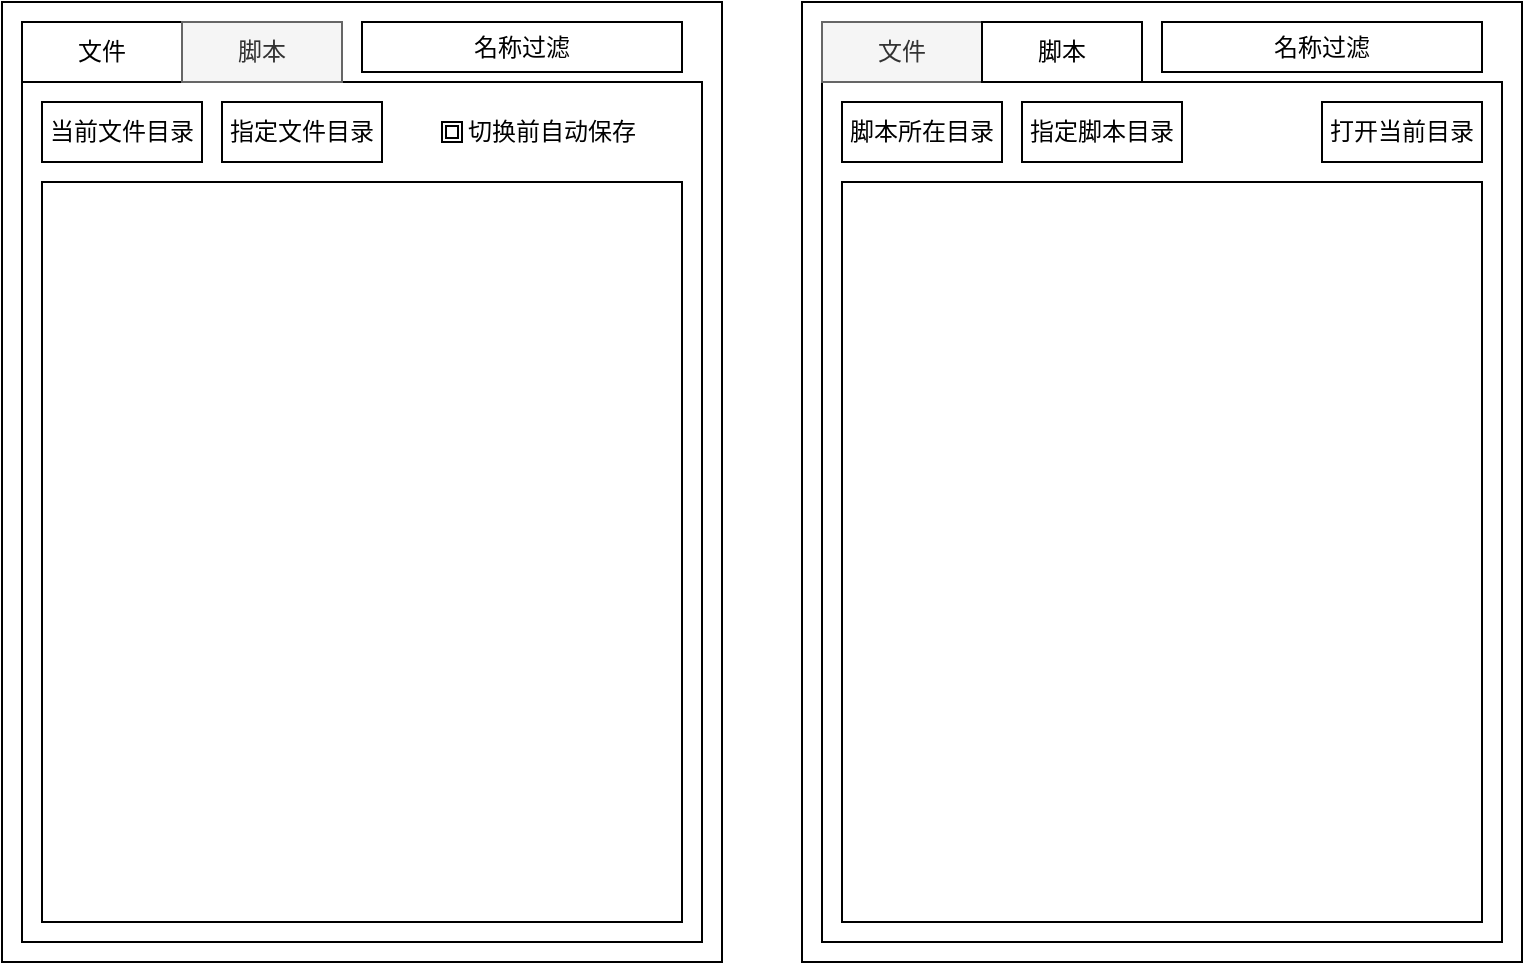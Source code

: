 <mxfile version="14.1.8" type="device"><diagram id="wsjr3S5Dk9jzf7_BdUV6" name="第 1 页"><mxGraphModel dx="1086" dy="806" grid="1" gridSize="10" guides="1" tooltips="1" connect="1" arrows="1" fold="1" page="1" pageScale="1" pageWidth="827" pageHeight="1169" math="0" shadow="0"><root><mxCell id="0"/><mxCell id="1" parent="0"/><mxCell id="DgYEjH4WtK6PgFWBozzG-1" value="" style="rounded=0;whiteSpace=wrap;html=1;" parent="1" vertex="1"><mxGeometry x="40" y="40" width="360" height="480" as="geometry"/></mxCell><mxCell id="DgYEjH4WtK6PgFWBozzG-2" value="" style="rounded=0;whiteSpace=wrap;html=1;" parent="1" vertex="1"><mxGeometry x="50" y="80" width="340" height="430" as="geometry"/></mxCell><mxCell id="DgYEjH4WtK6PgFWBozzG-3" value="文件" style="rounded=0;whiteSpace=wrap;html=1;" parent="1" vertex="1"><mxGeometry x="50" y="50" width="80" height="30" as="geometry"/></mxCell><mxCell id="DgYEjH4WtK6PgFWBozzG-4" value="脚本" style="rounded=0;whiteSpace=wrap;html=1;fillColor=#f5f5f5;strokeColor=#666666;fontColor=#333333;" parent="1" vertex="1"><mxGeometry x="130" y="50" width="80" height="30" as="geometry"/></mxCell><mxCell id="DgYEjH4WtK6PgFWBozzG-5" value="当前文件目录" style="rounded=0;whiteSpace=wrap;html=1;" parent="1" vertex="1"><mxGeometry x="60" y="90" width="80" height="30" as="geometry"/></mxCell><mxCell id="DgYEjH4WtK6PgFWBozzG-6" value="" style="rounded=0;whiteSpace=wrap;html=1;" parent="1" vertex="1"><mxGeometry x="60" y="130" width="320" height="370" as="geometry"/></mxCell><mxCell id="DgYEjH4WtK6PgFWBozzG-7" value="指定文件目录" style="rounded=0;whiteSpace=wrap;html=1;" parent="1" vertex="1"><mxGeometry x="150" y="90" width="80" height="30" as="geometry"/></mxCell><mxCell id="DgYEjH4WtK6PgFWBozzG-8" value="" style="shape=ext;double=1;rounded=0;whiteSpace=wrap;html=1;shadow=0;glass=0;labelBackgroundColor=none;align=left;sketch=0;" parent="1" vertex="1"><mxGeometry x="260" y="100" width="10" height="10" as="geometry"/></mxCell><mxCell id="DgYEjH4WtK6PgFWBozzG-9" value="切换前自动保存" style="text;html=1;strokeColor=none;fillColor=none;align=center;verticalAlign=middle;whiteSpace=wrap;rounded=0;shadow=0;glass=0;labelBackgroundColor=none;sketch=0;" parent="1" vertex="1"><mxGeometry x="270" y="95" width="90" height="20" as="geometry"/></mxCell><mxCell id="DgYEjH4WtK6PgFWBozzG-10" value="" style="rounded=0;whiteSpace=wrap;html=1;" parent="1" vertex="1"><mxGeometry x="440" y="40" width="360" height="480" as="geometry"/></mxCell><mxCell id="DgYEjH4WtK6PgFWBozzG-11" value="" style="rounded=0;whiteSpace=wrap;html=1;" parent="1" vertex="1"><mxGeometry x="450" y="80" width="340" height="430" as="geometry"/></mxCell><mxCell id="DgYEjH4WtK6PgFWBozzG-12" value="文件" style="rounded=0;whiteSpace=wrap;html=1;fillColor=#f5f5f5;strokeColor=#666666;fontColor=#333333;" parent="1" vertex="1"><mxGeometry x="450" y="50" width="80" height="30" as="geometry"/></mxCell><mxCell id="DgYEjH4WtK6PgFWBozzG-13" value="脚本" style="rounded=0;whiteSpace=wrap;html=1;" parent="1" vertex="1"><mxGeometry x="530" y="50" width="80" height="30" as="geometry"/></mxCell><mxCell id="DgYEjH4WtK6PgFWBozzG-14" value="脚本所在目录" style="rounded=0;whiteSpace=wrap;html=1;" parent="1" vertex="1"><mxGeometry x="460" y="90" width="80" height="30" as="geometry"/></mxCell><mxCell id="DgYEjH4WtK6PgFWBozzG-15" value="" style="rounded=0;whiteSpace=wrap;html=1;" parent="1" vertex="1"><mxGeometry x="460" y="130" width="320" height="370" as="geometry"/></mxCell><mxCell id="DgYEjH4WtK6PgFWBozzG-16" value="指定脚本目录" style="rounded=0;whiteSpace=wrap;html=1;" parent="1" vertex="1"><mxGeometry x="550" y="90" width="80" height="30" as="geometry"/></mxCell><mxCell id="DgYEjH4WtK6PgFWBozzG-19" value="打开当前目录" style="rounded=0;whiteSpace=wrap;html=1;" parent="1" vertex="1"><mxGeometry x="700" y="90" width="80" height="30" as="geometry"/></mxCell><mxCell id="Akm-QQ6waM4VXlmBfld1-1" value="名称过滤" style="rounded=0;whiteSpace=wrap;html=1;" vertex="1" parent="1"><mxGeometry x="620" y="50" width="160" height="25" as="geometry"/></mxCell><mxCell id="Akm-QQ6waM4VXlmBfld1-2" value="名称过滤" style="rounded=0;whiteSpace=wrap;html=1;" vertex="1" parent="1"><mxGeometry x="220" y="50" width="160" height="25" as="geometry"/></mxCell></root></mxGraphModel></diagram></mxfile>